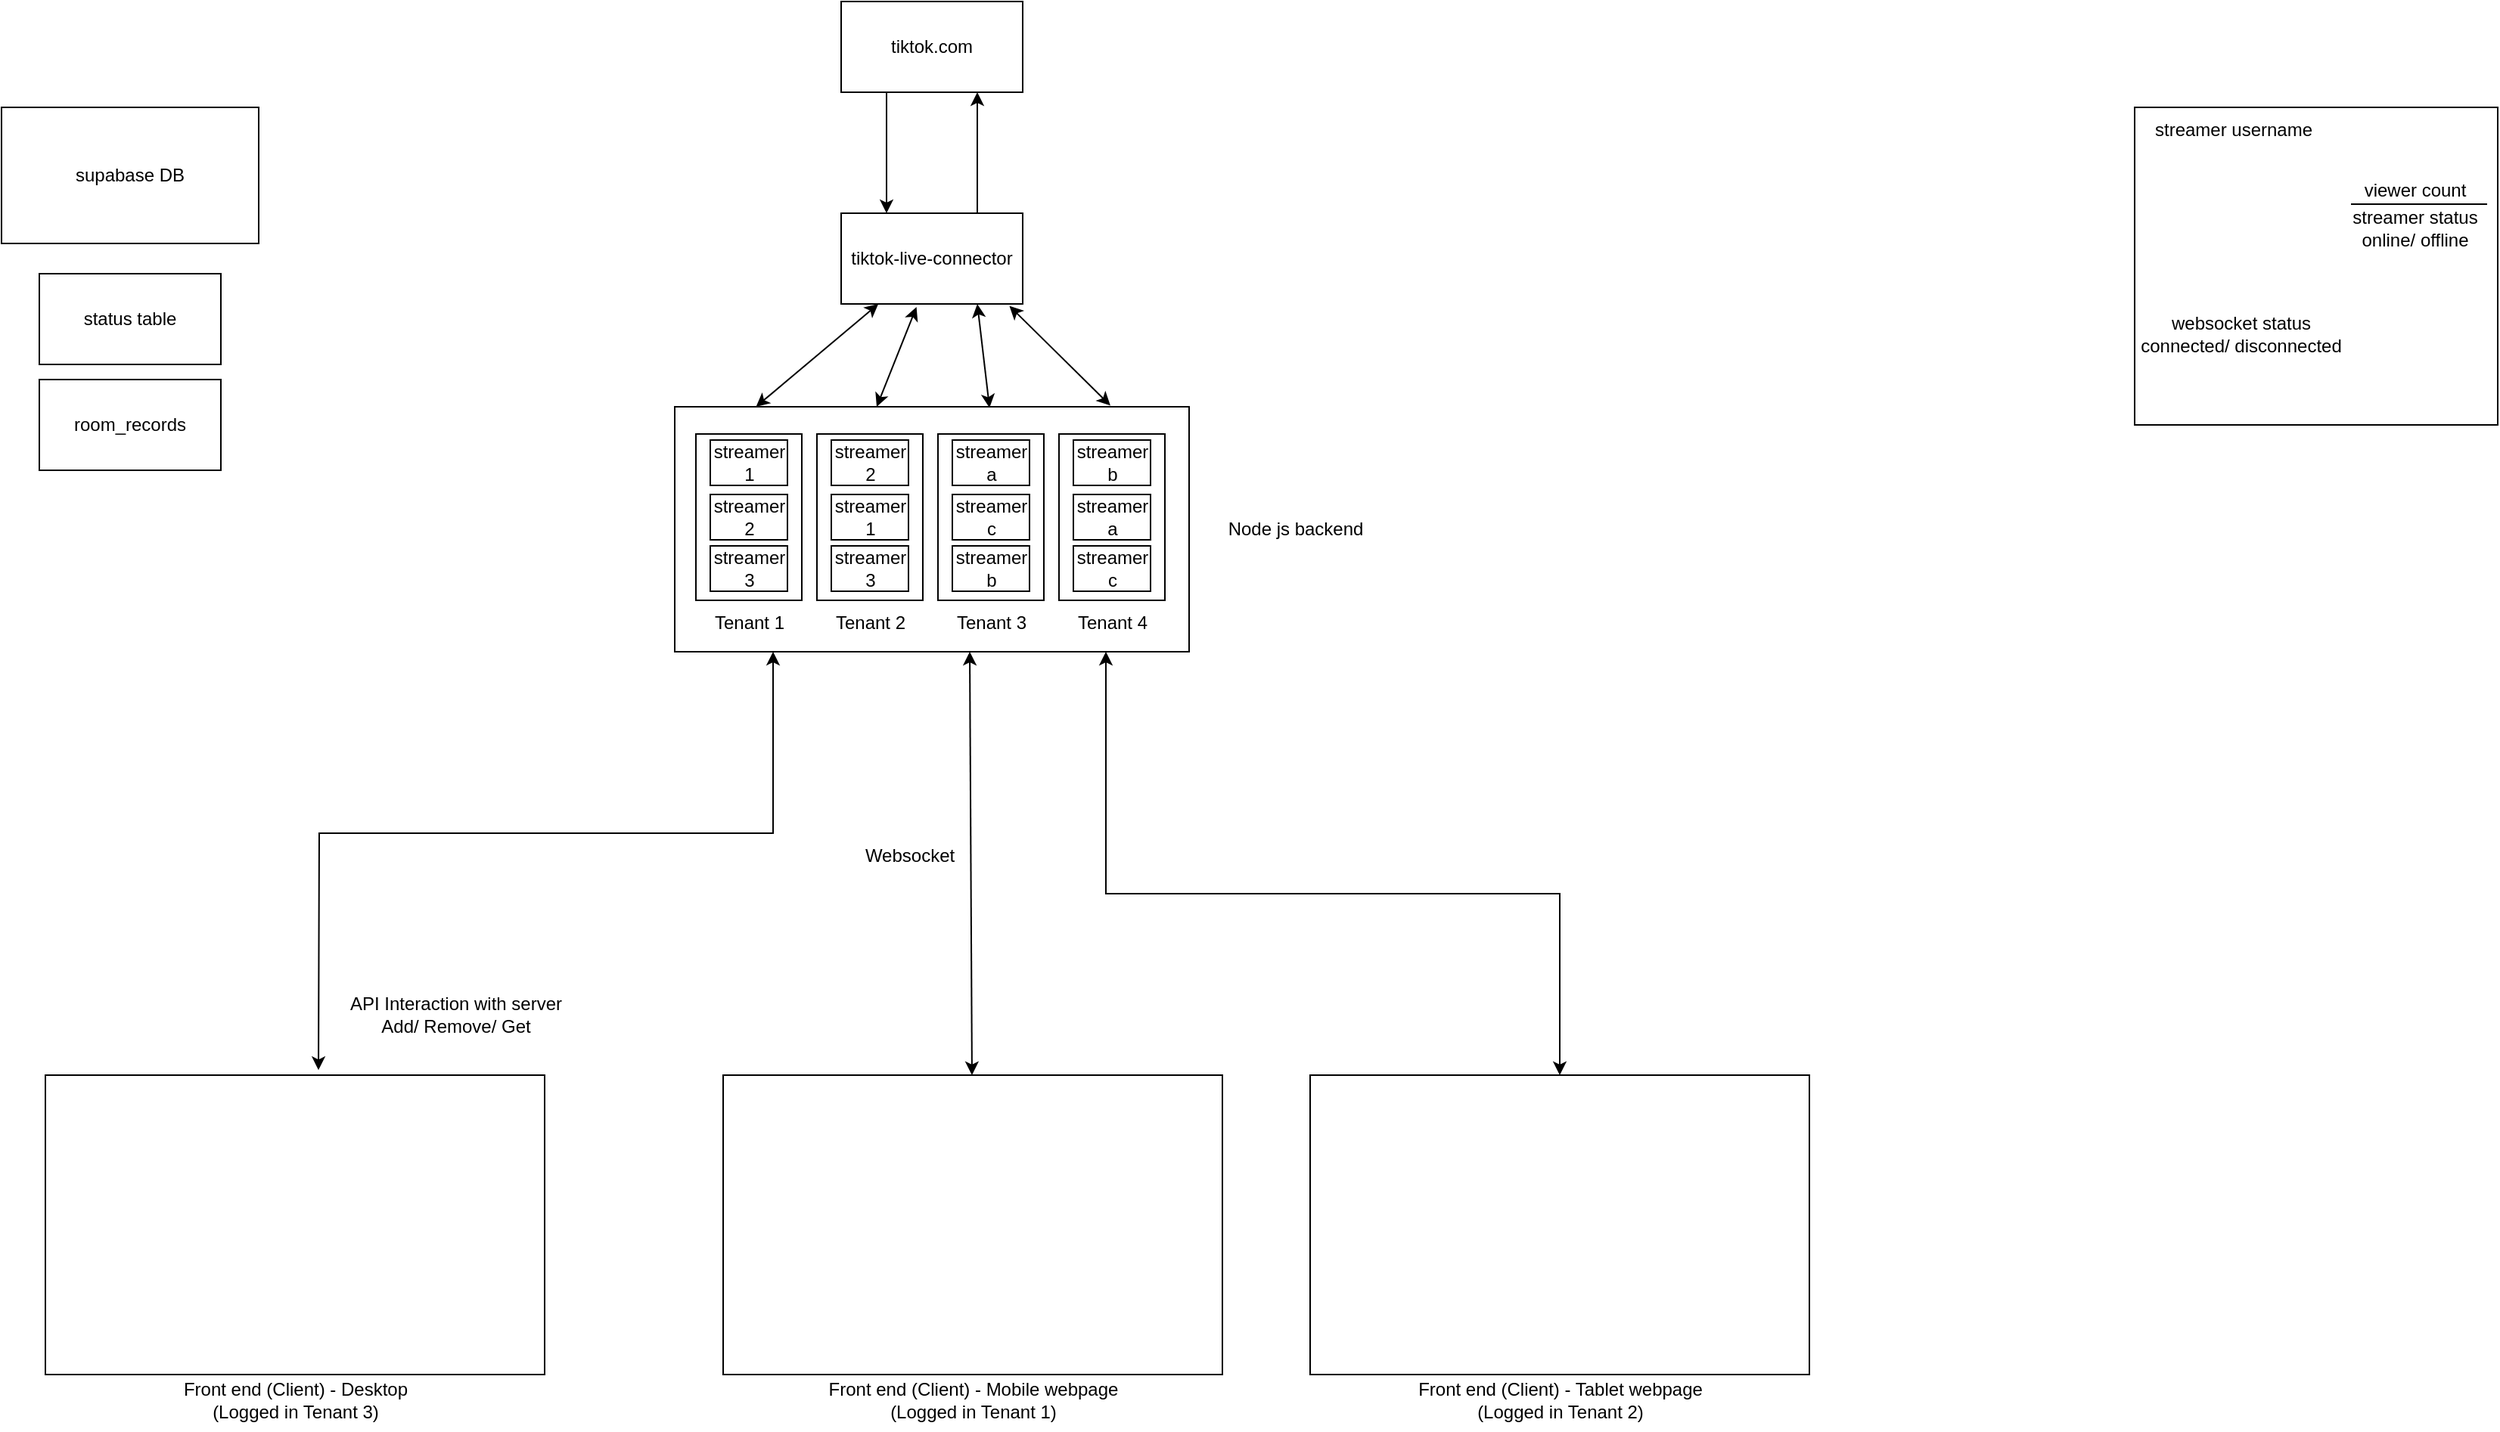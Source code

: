 <mxfile version="28.0.9">
  <diagram name="Page-1" id="sUdMuPfdtWDkw-8FiHI2">
    <mxGraphModel dx="2434" dy="1889" grid="1" gridSize="10" guides="1" tooltips="1" connect="1" arrows="1" fold="1" page="1" pageScale="1" pageWidth="850" pageHeight="1100" math="0" shadow="0">
      <root>
        <mxCell id="0" />
        <mxCell id="1" parent="0" />
        <mxCell id="PvUwMP0Rzv3YbJZ_aNjT-7" value="" style="rounded=0;whiteSpace=wrap;html=1;" vertex="1" parent="1">
          <mxGeometry x="235" y="78" width="340" height="162" as="geometry" />
        </mxCell>
        <mxCell id="PvUwMP0Rzv3YbJZ_aNjT-9" value="" style="rounded=0;whiteSpace=wrap;html=1;" vertex="1" parent="1">
          <mxGeometry x="267" y="520" width="330" height="198" as="geometry" />
        </mxCell>
        <mxCell id="PvUwMP0Rzv3YbJZ_aNjT-6" value="" style="rounded=0;whiteSpace=wrap;html=1;" vertex="1" parent="1">
          <mxGeometry x="249" y="96" width="70" height="110" as="geometry" />
        </mxCell>
        <mxCell id="PvUwMP0Rzv3YbJZ_aNjT-8" value="supabase DB" style="rounded=0;whiteSpace=wrap;html=1;" vertex="1" parent="1">
          <mxGeometry x="-210" y="-120" width="170" height="90" as="geometry" />
        </mxCell>
        <mxCell id="PvUwMP0Rzv3YbJZ_aNjT-10" value="Front end (Client) - Mobile webpage&lt;br&gt;(Logged in Tenant 1)" style="text;html=1;align=center;verticalAlign=middle;resizable=0;points=[];autosize=1;strokeColor=none;fillColor=none;" vertex="1" parent="1">
          <mxGeometry x="327" y="715" width="210" height="40" as="geometry" />
        </mxCell>
        <mxCell id="PvUwMP0Rzv3YbJZ_aNjT-12" value="Tenant 1" style="text;html=1;align=center;verticalAlign=middle;resizable=0;points=[];autosize=1;strokeColor=none;fillColor=none;" vertex="1" parent="1">
          <mxGeometry x="249" y="206" width="70" height="30" as="geometry" />
        </mxCell>
        <mxCell id="PvUwMP0Rzv3YbJZ_aNjT-20" value="" style="rounded=0;whiteSpace=wrap;html=1;" vertex="1" parent="1">
          <mxGeometry x="409" y="96" width="70" height="110" as="geometry" />
        </mxCell>
        <mxCell id="PvUwMP0Rzv3YbJZ_aNjT-21" value="" style="rounded=0;whiteSpace=wrap;html=1;" vertex="1" parent="1">
          <mxGeometry x="489" y="96" width="70" height="110" as="geometry" />
        </mxCell>
        <mxCell id="PvUwMP0Rzv3YbJZ_aNjT-23" value="Tenant 2" style="text;html=1;align=center;verticalAlign=middle;resizable=0;points=[];autosize=1;strokeColor=none;fillColor=none;" vertex="1" parent="1">
          <mxGeometry x="329" y="206" width="70" height="30" as="geometry" />
        </mxCell>
        <mxCell id="PvUwMP0Rzv3YbJZ_aNjT-24" value="Tenant 3" style="text;html=1;align=center;verticalAlign=middle;resizable=0;points=[];autosize=1;strokeColor=none;fillColor=none;" vertex="1" parent="1">
          <mxGeometry x="409" y="206" width="70" height="30" as="geometry" />
        </mxCell>
        <mxCell id="PvUwMP0Rzv3YbJZ_aNjT-25" value="Tenant 4" style="text;html=1;align=center;verticalAlign=middle;resizable=0;points=[];autosize=1;strokeColor=none;fillColor=none;" vertex="1" parent="1">
          <mxGeometry x="489" y="206" width="70" height="30" as="geometry" />
        </mxCell>
        <mxCell id="PvUwMP0Rzv3YbJZ_aNjT-26" value="Websocket" style="text;html=1;align=center;verticalAlign=middle;resizable=0;points=[];autosize=1;strokeColor=none;fillColor=none;" vertex="1" parent="1">
          <mxGeometry x="350" y="360" width="80" height="30" as="geometry" />
        </mxCell>
        <mxCell id="PvUwMP0Rzv3YbJZ_aNjT-28" value="streamer 1" style="rounded=0;whiteSpace=wrap;html=1;" vertex="1" parent="1">
          <mxGeometry x="258.5" y="100" width="51" height="30" as="geometry" />
        </mxCell>
        <mxCell id="PvUwMP0Rzv3YbJZ_aNjT-29" value="streamer&lt;div&gt;2&lt;/div&gt;" style="rounded=0;whiteSpace=wrap;html=1;" vertex="1" parent="1">
          <mxGeometry x="258.5" y="136" width="51" height="30" as="geometry" />
        </mxCell>
        <mxCell id="PvUwMP0Rzv3YbJZ_aNjT-30" value="streamer&lt;div&gt;3&lt;/div&gt;" style="rounded=0;whiteSpace=wrap;html=1;" vertex="1" parent="1">
          <mxGeometry x="258.5" y="170" width="51" height="30" as="geometry" />
        </mxCell>
        <mxCell id="PvUwMP0Rzv3YbJZ_aNjT-35" value="" style="rounded=0;whiteSpace=wrap;html=1;" vertex="1" parent="1">
          <mxGeometry x="329" y="96" width="70" height="110" as="geometry" />
        </mxCell>
        <mxCell id="PvUwMP0Rzv3YbJZ_aNjT-36" value="streamer 2" style="rounded=0;whiteSpace=wrap;html=1;" vertex="1" parent="1">
          <mxGeometry x="338.5" y="100" width="51" height="30" as="geometry" />
        </mxCell>
        <mxCell id="PvUwMP0Rzv3YbJZ_aNjT-37" value="streamer 1" style="rounded=0;whiteSpace=wrap;html=1;" vertex="1" parent="1">
          <mxGeometry x="338.5" y="136" width="51" height="30" as="geometry" />
        </mxCell>
        <mxCell id="PvUwMP0Rzv3YbJZ_aNjT-38" value="streamer 3" style="rounded=0;whiteSpace=wrap;html=1;" vertex="1" parent="1">
          <mxGeometry x="338.5" y="170" width="51" height="30" as="geometry" />
        </mxCell>
        <mxCell id="PvUwMP0Rzv3YbJZ_aNjT-39" value="streamer a" style="rounded=0;whiteSpace=wrap;html=1;" vertex="1" parent="1">
          <mxGeometry x="418.5" y="100" width="51" height="30" as="geometry" />
        </mxCell>
        <mxCell id="PvUwMP0Rzv3YbJZ_aNjT-40" value="streamer c" style="rounded=0;whiteSpace=wrap;html=1;" vertex="1" parent="1">
          <mxGeometry x="418.5" y="136" width="51" height="30" as="geometry" />
        </mxCell>
        <mxCell id="PvUwMP0Rzv3YbJZ_aNjT-41" value="streamer b" style="rounded=0;whiteSpace=wrap;html=1;" vertex="1" parent="1">
          <mxGeometry x="418.5" y="170" width="51" height="30" as="geometry" />
        </mxCell>
        <mxCell id="PvUwMP0Rzv3YbJZ_aNjT-42" value="streamer b" style="rounded=0;whiteSpace=wrap;html=1;" vertex="1" parent="1">
          <mxGeometry x="498.5" y="100" width="51" height="30" as="geometry" />
        </mxCell>
        <mxCell id="PvUwMP0Rzv3YbJZ_aNjT-43" value="streamer a" style="rounded=0;whiteSpace=wrap;html=1;" vertex="1" parent="1">
          <mxGeometry x="498.5" y="136" width="51" height="30" as="geometry" />
        </mxCell>
        <mxCell id="PvUwMP0Rzv3YbJZ_aNjT-44" value="streamer c" style="rounded=0;whiteSpace=wrap;html=1;" vertex="1" parent="1">
          <mxGeometry x="498.5" y="170" width="51" height="30" as="geometry" />
        </mxCell>
        <mxCell id="PvUwMP0Rzv3YbJZ_aNjT-50" style="edgeStyle=orthogonalEdgeStyle;rounded=0;orthogonalLoop=1;jettySize=auto;html=1;exitX=0.75;exitY=0;exitDx=0;exitDy=0;entryX=0.75;entryY=1;entryDx=0;entryDy=0;" edge="1" parent="1" source="PvUwMP0Rzv3YbJZ_aNjT-46" target="PvUwMP0Rzv3YbJZ_aNjT-48">
          <mxGeometry relative="1" as="geometry" />
        </mxCell>
        <mxCell id="PvUwMP0Rzv3YbJZ_aNjT-46" value="tiktok-live-connector" style="rounded=0;whiteSpace=wrap;html=1;" vertex="1" parent="1">
          <mxGeometry x="345" y="-50" width="120" height="60" as="geometry" />
        </mxCell>
        <mxCell id="PvUwMP0Rzv3YbJZ_aNjT-49" style="edgeStyle=orthogonalEdgeStyle;rounded=0;orthogonalLoop=1;jettySize=auto;html=1;exitX=0.25;exitY=1;exitDx=0;exitDy=0;entryX=0.25;entryY=0;entryDx=0;entryDy=0;" edge="1" parent="1" source="PvUwMP0Rzv3YbJZ_aNjT-48" target="PvUwMP0Rzv3YbJZ_aNjT-46">
          <mxGeometry relative="1" as="geometry" />
        </mxCell>
        <mxCell id="PvUwMP0Rzv3YbJZ_aNjT-48" value="tiktok.com" style="rounded=0;whiteSpace=wrap;html=1;" vertex="1" parent="1">
          <mxGeometry x="345" y="-190" width="120" height="60" as="geometry" />
        </mxCell>
        <mxCell id="PvUwMP0Rzv3YbJZ_aNjT-54" value="" style="endArrow=classic;startArrow=classic;html=1;rounded=0;entryX=0.75;entryY=1;entryDx=0;entryDy=0;exitX=0.612;exitY=0.004;exitDx=0;exitDy=0;exitPerimeter=0;" edge="1" parent="1" source="PvUwMP0Rzv3YbJZ_aNjT-7" target="PvUwMP0Rzv3YbJZ_aNjT-46">
          <mxGeometry width="50" height="50" relative="1" as="geometry">
            <mxPoint x="410" y="80" as="sourcePoint" />
            <mxPoint x="460" y="30" as="targetPoint" />
          </mxGeometry>
        </mxCell>
        <mxCell id="PvUwMP0Rzv3YbJZ_aNjT-55" value="" style="endArrow=classic;startArrow=classic;html=1;rounded=0;entryX=0.205;entryY=0.972;entryDx=0;entryDy=0;entryPerimeter=0;exitX=0.158;exitY=0;exitDx=0;exitDy=0;exitPerimeter=0;" edge="1" parent="1" source="PvUwMP0Rzv3YbJZ_aNjT-7">
          <mxGeometry width="50" height="50" relative="1" as="geometry">
            <mxPoint x="300" y="81.68" as="sourcePoint" />
            <mxPoint x="369.6" y="10.0" as="targetPoint" />
          </mxGeometry>
        </mxCell>
        <mxCell id="PvUwMP0Rzv3YbJZ_aNjT-56" value="" style="endArrow=classic;startArrow=classic;html=1;rounded=0;entryX=0.415;entryY=1.034;entryDx=0;entryDy=0;entryPerimeter=0;" edge="1" parent="1" target="PvUwMP0Rzv3YbJZ_aNjT-46">
          <mxGeometry width="50" height="50" relative="1" as="geometry">
            <mxPoint x="368.5" y="78" as="sourcePoint" />
            <mxPoint x="418.5" y="28" as="targetPoint" />
          </mxGeometry>
        </mxCell>
        <mxCell id="PvUwMP0Rzv3YbJZ_aNjT-57" value="" style="endArrow=classic;startArrow=classic;html=1;rounded=0;entryX=0.847;entryY=-0.005;entryDx=0;entryDy=0;entryPerimeter=0;exitX=0.927;exitY=1.022;exitDx=0;exitDy=0;exitPerimeter=0;" edge="1" parent="1" source="PvUwMP0Rzv3YbJZ_aNjT-46" target="PvUwMP0Rzv3YbJZ_aNjT-7">
          <mxGeometry width="50" height="50" relative="1" as="geometry">
            <mxPoint x="469.5" y="40" as="sourcePoint" />
            <mxPoint x="519.5" y="-10" as="targetPoint" />
          </mxGeometry>
        </mxCell>
        <mxCell id="PvUwMP0Rzv3YbJZ_aNjT-60" value="" style="shape=image;html=1;verticalAlign=top;verticalLabelPosition=bottom;labelBackgroundColor=#ffffff;imageAspect=0;aspect=fixed;image=https://icons.diagrams.net/icon-cache1/Online_Marketing_Hand_Drawn_vol_4-2934/web__globe__data__technology__list__menu__webpage-562.svg" vertex="1" parent="1">
          <mxGeometry x="357" y="540" width="150" height="150" as="geometry" />
        </mxCell>
        <mxCell id="PvUwMP0Rzv3YbJZ_aNjT-61" value="" style="rounded=0;whiteSpace=wrap;html=1;" vertex="1" parent="1">
          <mxGeometry x="655" y="520" width="330" height="198" as="geometry" />
        </mxCell>
        <mxCell id="PvUwMP0Rzv3YbJZ_aNjT-62" value="Front end (Client) - Tablet webpage&lt;br&gt;(Logged in Tenant 2)" style="text;html=1;align=center;verticalAlign=middle;resizable=0;points=[];autosize=1;strokeColor=none;fillColor=none;" vertex="1" parent="1">
          <mxGeometry x="715" y="715" width="210" height="40" as="geometry" />
        </mxCell>
        <mxCell id="PvUwMP0Rzv3YbJZ_aNjT-63" value="" style="shape=image;html=1;verticalAlign=top;verticalLabelPosition=bottom;labelBackgroundColor=#ffffff;imageAspect=0;aspect=fixed;image=https://icons.diagrams.net/icon-cache1/Online_Marketing_Hand_Drawn_vol_4-2934/web__globe__data__technology__list__menu__webpage-562.svg" vertex="1" parent="1">
          <mxGeometry x="745" y="540" width="150" height="150" as="geometry" />
        </mxCell>
        <mxCell id="PvUwMP0Rzv3YbJZ_aNjT-64" value="" style="rounded=0;whiteSpace=wrap;html=1;" vertex="1" parent="1">
          <mxGeometry x="-181" y="520" width="330" height="198" as="geometry" />
        </mxCell>
        <mxCell id="PvUwMP0Rzv3YbJZ_aNjT-65" value="Front end (Client) - Desktop&lt;br&gt;(Logged in Tenant 3)" style="text;html=1;align=center;verticalAlign=middle;resizable=0;points=[];autosize=1;strokeColor=none;fillColor=none;" vertex="1" parent="1">
          <mxGeometry x="-101" y="715" width="170" height="40" as="geometry" />
        </mxCell>
        <mxCell id="PvUwMP0Rzv3YbJZ_aNjT-66" value="" style="shape=image;html=1;verticalAlign=top;verticalLabelPosition=bottom;labelBackgroundColor=#ffffff;imageAspect=0;aspect=fixed;image=https://icons.diagrams.net/icon-cache1/Online_Marketing_Hand_Drawn_vol_4-2934/web__globe__data__technology__list__menu__webpage-562.svg" vertex="1" parent="1">
          <mxGeometry x="-91" y="540" width="150" height="150" as="geometry" />
        </mxCell>
        <mxCell id="PvUwMP0Rzv3YbJZ_aNjT-67" value="Node js backend" style="text;html=1;align=center;verticalAlign=middle;resizable=0;points=[];autosize=1;strokeColor=none;fillColor=none;" vertex="1" parent="1">
          <mxGeometry x="590" y="144" width="110" height="30" as="geometry" />
        </mxCell>
        <mxCell id="PvUwMP0Rzv3YbJZ_aNjT-72" value="status table" style="rounded=0;whiteSpace=wrap;html=1;" vertex="1" parent="1">
          <mxGeometry x="-185" y="-10" width="120" height="60" as="geometry" />
        </mxCell>
        <mxCell id="PvUwMP0Rzv3YbJZ_aNjT-73" value="room_records" style="whiteSpace=wrap;html=1;" vertex="1" parent="1">
          <mxGeometry x="-185" y="60" width="120" height="60" as="geometry" />
        </mxCell>
        <mxCell id="PvUwMP0Rzv3YbJZ_aNjT-74" value="" style="whiteSpace=wrap;html=1;" vertex="1" parent="1">
          <mxGeometry x="1200" y="-120" width="240" height="210" as="geometry" />
        </mxCell>
        <mxCell id="PvUwMP0Rzv3YbJZ_aNjT-75" value="streamer username" style="text;html=1;align=center;verticalAlign=middle;resizable=0;points=[];autosize=1;strokeColor=none;fillColor=none;" vertex="1" parent="1">
          <mxGeometry x="1200" y="-120" width="130" height="30" as="geometry" />
        </mxCell>
        <mxCell id="PvUwMP0Rzv3YbJZ_aNjT-76" value="viewer count" style="text;html=1;align=center;verticalAlign=middle;resizable=0;points=[];autosize=1;strokeColor=none;fillColor=none;" vertex="1" parent="1">
          <mxGeometry x="1340" y="-80" width="90" height="30" as="geometry" />
        </mxCell>
        <mxCell id="PvUwMP0Rzv3YbJZ_aNjT-77" value="websocket status&lt;br&gt;connected/ disconnected" style="text;html=1;align=center;verticalAlign=middle;resizable=0;points=[];autosize=1;strokeColor=none;fillColor=none;" vertex="1" parent="1">
          <mxGeometry x="1190" y="10" width="160" height="40" as="geometry" />
        </mxCell>
        <mxCell id="PvUwMP0Rzv3YbJZ_aNjT-78" value="streamer status&lt;br&gt;online/ offline" style="text;html=1;align=center;verticalAlign=middle;resizable=0;points=[];autosize=1;strokeColor=none;fillColor=none;" vertex="1" parent="1">
          <mxGeometry x="1330" y="-60" width="110" height="40" as="geometry" />
        </mxCell>
        <mxCell id="PvUwMP0Rzv3YbJZ_aNjT-79" value="" style="endArrow=none;html=1;rounded=0;" edge="1" parent="1">
          <mxGeometry width="50" height="50" relative="1" as="geometry">
            <mxPoint x="1433" y="-56" as="sourcePoint" />
            <mxPoint x="1343" y="-56" as="targetPoint" />
          </mxGeometry>
        </mxCell>
        <mxCell id="PvUwMP0Rzv3YbJZ_aNjT-86" value="" style="endArrow=classic;startArrow=classic;html=1;rounded=0;exitX=0.5;exitY=0;exitDx=0;exitDy=0;" edge="1" parent="1" source="PvUwMP0Rzv3YbJZ_aNjT-61">
          <mxGeometry width="50" height="50" relative="1" as="geometry">
            <mxPoint x="520" y="380" as="sourcePoint" />
            <mxPoint x="520" y="240" as="targetPoint" />
            <Array as="points">
              <mxPoint x="820" y="400" />
              <mxPoint x="520" y="400" />
            </Array>
          </mxGeometry>
        </mxCell>
        <mxCell id="PvUwMP0Rzv3YbJZ_aNjT-87" value="" style="endArrow=classic;startArrow=classic;html=1;rounded=0;exitX=0.547;exitY=-0.017;exitDx=0;exitDy=0;exitPerimeter=0;" edge="1" parent="1" source="PvUwMP0Rzv3YbJZ_aNjT-64">
          <mxGeometry width="50" height="50" relative="1" as="geometry">
            <mxPoint x="250" y="290" as="sourcePoint" />
            <mxPoint x="300" y="240" as="targetPoint" />
            <Array as="points">
              <mxPoint y="360" />
              <mxPoint x="300" y="360" />
            </Array>
          </mxGeometry>
        </mxCell>
        <mxCell id="PvUwMP0Rzv3YbJZ_aNjT-88" value="" style="endArrow=classic;startArrow=classic;html=1;rounded=0;" edge="1" parent="1" source="PvUwMP0Rzv3YbJZ_aNjT-9">
          <mxGeometry width="50" height="50" relative="1" as="geometry">
            <mxPoint x="380" y="290" as="sourcePoint" />
            <mxPoint x="430" y="240" as="targetPoint" />
          </mxGeometry>
        </mxCell>
        <mxCell id="PvUwMP0Rzv3YbJZ_aNjT-89" value="API Interaction with server&lt;br&gt;Add/ Remove/ Get" style="text;html=1;align=center;verticalAlign=middle;resizable=0;points=[];autosize=1;strokeColor=none;fillColor=none;" vertex="1" parent="1">
          <mxGeometry x="10" y="460" width="160" height="40" as="geometry" />
        </mxCell>
      </root>
    </mxGraphModel>
  </diagram>
</mxfile>
